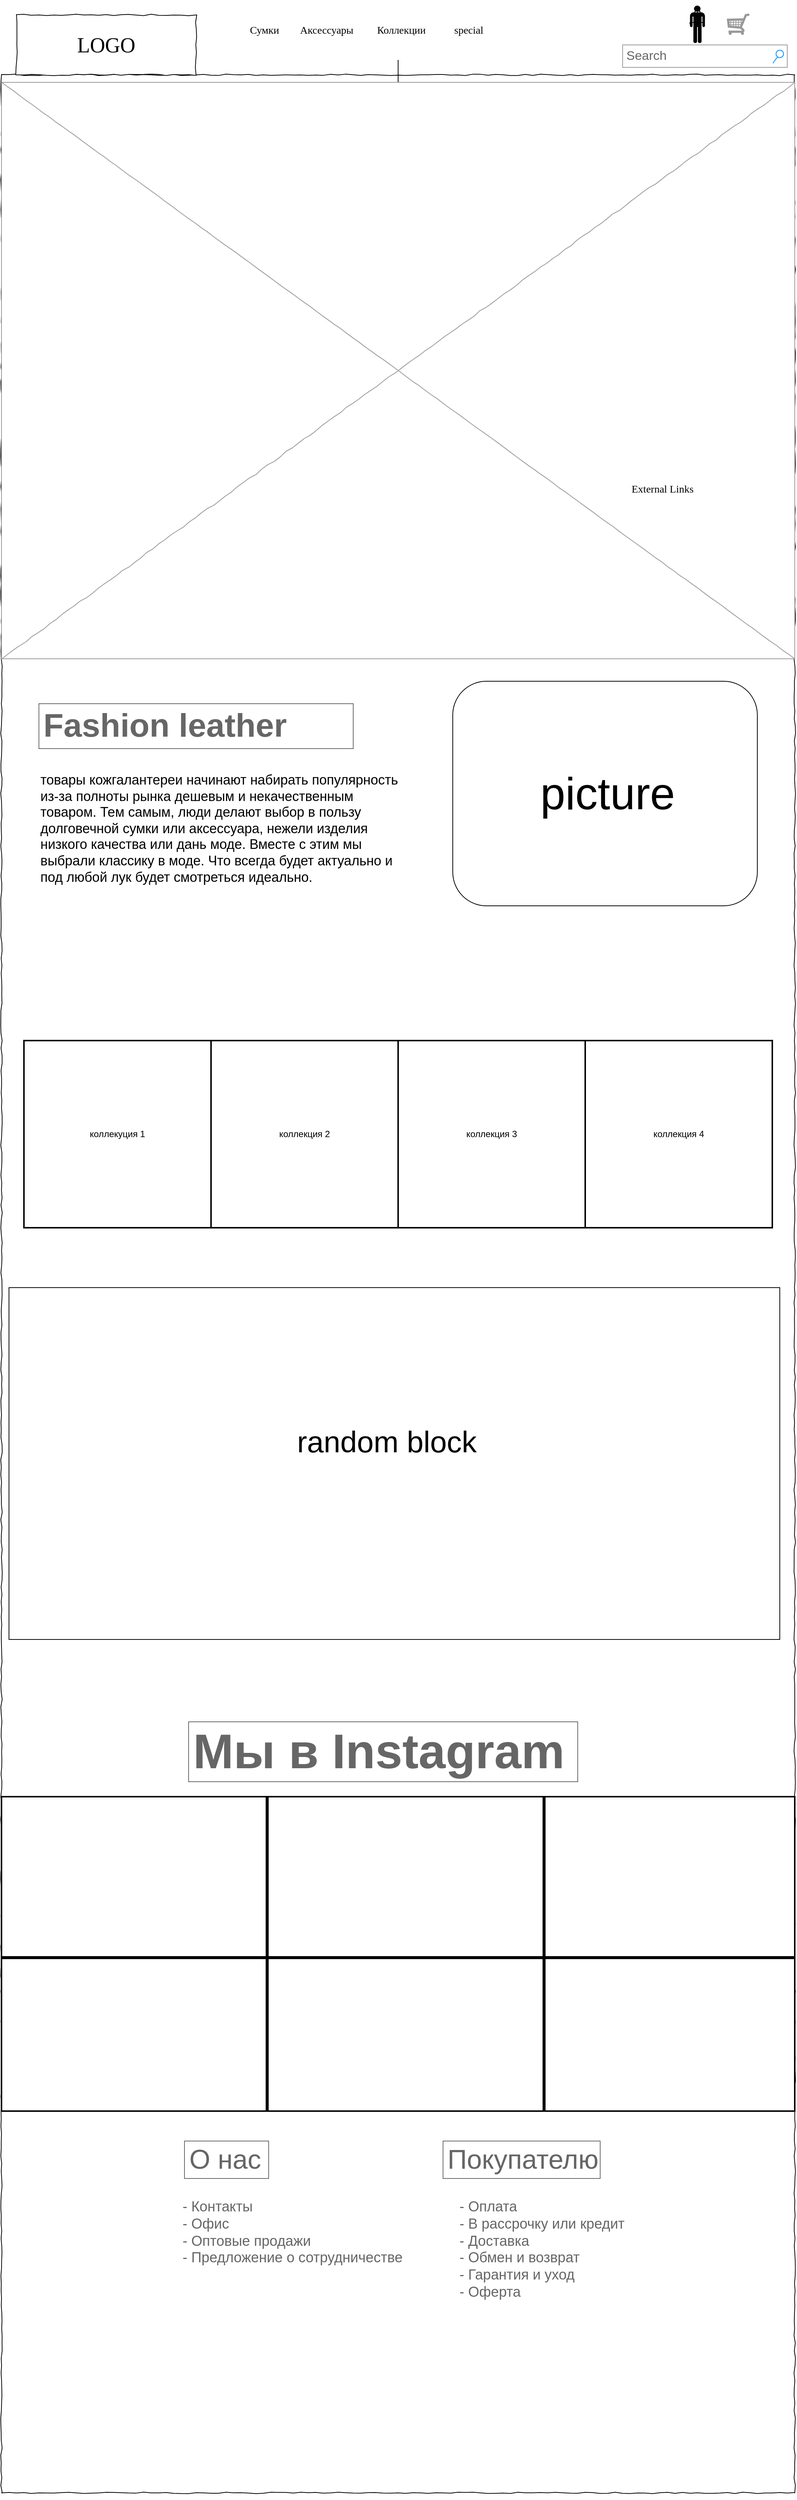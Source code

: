 <mxfile version="14.5.3" type="github">
  <diagram name="Page-1" id="03018318-947c-dd8e-b7a3-06fadd420f32">
    <mxGraphModel dx="1266" dy="664" grid="1" gridSize="10" guides="1" tooltips="1" connect="1" arrows="1" fold="1" page="1" pageScale="1" pageWidth="1100" pageHeight="850" background="#ffffff" math="0" shadow="0">
      <root>
        <mxCell id="0" />
        <mxCell id="1" parent="0" />
        <mxCell id="1RQq8dKr8lVt8F3AqnRl-3" style="edgeStyle=orthogonalEdgeStyle;rounded=0;orthogonalLoop=1;jettySize=auto;html=1;" parent="1" source="677b7b8949515195-1" edge="1">
          <mxGeometry relative="1" as="geometry">
            <mxPoint x="550.0" y="880" as="targetPoint" />
          </mxGeometry>
        </mxCell>
        <mxCell id="1RQq8dKr8lVt8F3AqnRl-10" style="edgeStyle=orthogonalEdgeStyle;rounded=0;orthogonalLoop=1;jettySize=auto;html=1;exitX=0.5;exitY=1;exitDx=0;exitDy=0;" parent="1" source="677b7b8949515195-1" target="677b7b8949515195-1" edge="1">
          <mxGeometry relative="1" as="geometry">
            <mxPoint x="560" y="880" as="targetPoint" />
          </mxGeometry>
        </mxCell>
        <mxCell id="677b7b8949515195-1" value="" style="whiteSpace=wrap;html=1;rounded=0;shadow=0;labelBackgroundColor=none;strokeColor=#000000;strokeWidth=1;fillColor=none;fontFamily=Verdana;fontSize=12;fontColor=#000000;align=center;comic=1;" parent="1" vertex="1">
          <mxGeometry x="20" y="110" width="1060" height="3230" as="geometry" />
        </mxCell>
        <mxCell id="677b7b8949515195-2" value="LOGO" style="whiteSpace=wrap;html=1;rounded=0;shadow=0;labelBackgroundColor=none;strokeWidth=1;fontFamily=Verdana;fontSize=28;align=center;comic=1;" parent="1" vertex="1">
          <mxGeometry x="40" y="30" width="240" height="80" as="geometry" />
        </mxCell>
        <mxCell id="677b7b8949515195-3" value="Search" style="strokeWidth=1;shadow=0;dashed=0;align=center;html=1;shape=mxgraph.mockup.forms.searchBox;strokeColor=#999999;mainText=;strokeColor2=#008cff;fontColor=#666666;fontSize=17;align=left;spacingLeft=3;rounded=0;labelBackgroundColor=none;comic=1;" parent="1" vertex="1">
          <mxGeometry x="850" y="70" width="220" height="30" as="geometry" />
        </mxCell>
        <mxCell id="677b7b8949515195-4" value="Сумки" style="text;html=1;points=[];align=left;verticalAlign=top;spacingTop=-4;fontSize=14;fontFamily=Verdana" parent="1" vertex="1">
          <mxGeometry x="350" y="40" width="60" height="20" as="geometry" />
        </mxCell>
        <mxCell id="677b7b8949515195-5" value="Аксессуары" style="text;html=1;points=[];align=left;verticalAlign=top;spacingTop=-4;fontSize=14;fontFamily=Verdana" parent="1" vertex="1">
          <mxGeometry x="417" y="40" width="60" height="20" as="geometry" />
        </mxCell>
        <mxCell id="677b7b8949515195-6" value="Коллекции" style="text;html=1;points=[];align=left;verticalAlign=top;spacingTop=-4;fontSize=14;fontFamily=Verdana" parent="1" vertex="1">
          <mxGeometry x="520" y="40" width="60" height="20" as="geometry" />
        </mxCell>
        <mxCell id="677b7b8949515195-7" value="special" style="text;html=1;points=[];align=left;verticalAlign=top;spacingTop=-4;fontSize=14;fontFamily=Verdana" parent="1" vertex="1">
          <mxGeometry x="623" y="40" width="60" height="20" as="geometry" />
        </mxCell>
        <mxCell id="677b7b8949515195-9" value="" style="line;strokeWidth=1;html=1;rounded=0;shadow=0;labelBackgroundColor=none;fillColor=none;fontFamily=Verdana;fontSize=14;fontColor=#000000;align=center;comic=1;" parent="1" vertex="1">
          <mxGeometry x="20" y="140" width="1060" height="10" as="geometry" />
        </mxCell>
        <mxCell id="677b7b8949515195-16" value="" style="verticalLabelPosition=bottom;shadow=0;dashed=0;align=center;html=1;verticalAlign=top;strokeWidth=1;shape=mxgraph.mockup.graphics.simpleIcon;strokeColor=#999999;rounded=0;labelBackgroundColor=none;fontFamily=Verdana;fontSize=14;fontColor=#000000;comic=1;" parent="1" vertex="1">
          <mxGeometry x="20" y="120" width="1060" height="770" as="geometry" />
        </mxCell>
        <mxCell id="677b7b8949515195-42" value="External Links" style="text;html=1;points=[];align=left;verticalAlign=top;spacingTop=-4;fontSize=14;fontFamily=Verdana" parent="1" vertex="1">
          <mxGeometry x="860" y="653" width="170" height="20" as="geometry" />
        </mxCell>
        <mxCell id="1RQq8dKr8lVt8F3AqnRl-1" value="" style="verticalLabelPosition=bottom;shadow=0;dashed=0;align=center;html=1;verticalAlign=top;strokeWidth=2;shape=mxgraph.mockup.misc.shoppingCart;strokeColor=#999999;perimeterSpacing=1;" parent="1" vertex="1">
          <mxGeometry x="990" y="28.75" width="30" height="27.5" as="geometry" />
        </mxCell>
        <mxCell id="1RQq8dKr8lVt8F3AqnRl-2" value="" style="shape=mxgraph.signs.people.man_1;html=1;pointerEvents=1;fillColor=#000000;strokeColor=none;verticalLabelPosition=bottom;verticalAlign=top;align=center;" parent="1" vertex="1">
          <mxGeometry x="940" y="17.5" width="20" height="50" as="geometry" />
        </mxCell>
        <mxCell id="1RQq8dKr8lVt8F3AqnRl-4" value="коллекуция 1" style="whiteSpace=wrap;html=1;aspect=fixed;strokeWidth=2;" parent="1" vertex="1">
          <mxGeometry x="50" y="1400" width="250" height="250" as="geometry" />
        </mxCell>
        <mxCell id="1RQq8dKr8lVt8F3AqnRl-5" value="коллекция 2" style="whiteSpace=wrap;html=1;aspect=fixed;strokeWidth=2;" parent="1" vertex="1">
          <mxGeometry x="300" y="1400" width="250" height="250" as="geometry" />
        </mxCell>
        <mxCell id="1RQq8dKr8lVt8F3AqnRl-6" value="&lt;span&gt;коллекция 3&lt;/span&gt;" style="whiteSpace=wrap;html=1;aspect=fixed;strokeWidth=2;" parent="1" vertex="1">
          <mxGeometry x="550" y="1400" width="250" height="250" as="geometry" />
        </mxCell>
        <mxCell id="1RQq8dKr8lVt8F3AqnRl-9" value="&lt;span&gt;коллекция 4&lt;/span&gt;" style="whiteSpace=wrap;html=1;aspect=fixed;strokeWidth=2;" parent="1" vertex="1">
          <mxGeometry x="800" y="1400" width="250" height="250" as="geometry" />
        </mxCell>
        <mxCell id="1RQq8dKr8lVt8F3AqnRl-11" value="&lt;h2&gt;&lt;font style=&quot;font-size: 65px&quot;&gt;Мы в Instagram&lt;/font&gt;&lt;/h2&gt;" style="strokeWidth=1;shadow=0;dashed=0;align=center;html=1;shape=mxgraph.mockup.text.textBox;fontColor=#666666;align=left;fontSize=17;spacingLeft=4;spacingTop=-3;strokeColor=#666666;mainText=" parent="1" vertex="1">
          <mxGeometry x="270" y="2310" width="520" height="80" as="geometry" />
        </mxCell>
        <mxCell id="1RQq8dKr8lVt8F3AqnRl-12" value="" style="rounded=0;whiteSpace=wrap;html=1;strokeWidth=2;" parent="1" vertex="1">
          <mxGeometry x="20" y="2410" width="1060" height="420" as="geometry" />
        </mxCell>
        <mxCell id="1RQq8dKr8lVt8F3AqnRl-13" value="" style="line;strokeWidth=4;direction=south;html=1;perimeter=backbonePerimeter;points=[];outlineConnect=0;" parent="1" vertex="1">
          <mxGeometry x="370" y="2410" width="10" height="420" as="geometry" />
        </mxCell>
        <mxCell id="1RQq8dKr8lVt8F3AqnRl-14" value="" style="line;strokeWidth=4;direction=south;html=1;perimeter=backbonePerimeter;points=[];outlineConnect=0;" parent="1" vertex="1">
          <mxGeometry x="740" y="2410" width="10" height="420" as="geometry" />
        </mxCell>
        <mxCell id="1RQq8dKr8lVt8F3AqnRl-15" value="" style="line;strokeWidth=4;html=1;perimeter=backbonePerimeter;points=[];outlineConnect=0;" parent="1" vertex="1">
          <mxGeometry x="20" y="2620" width="1060" height="10" as="geometry" />
        </mxCell>
        <mxCell id="1RQq8dKr8lVt8F3AqnRl-16" value="&lt;font style=&quot;font-size: 36px&quot;&gt;О нас&lt;/font&gt;" style="strokeWidth=1;shadow=0;dashed=0;align=center;html=1;shape=mxgraph.mockup.text.textBox;fontColor=#666666;align=left;fontSize=17;spacingLeft=4;spacingTop=-3;strokeColor=#666666;mainText=" parent="1" vertex="1">
          <mxGeometry x="264.5" y="2870" width="112.5" height="50" as="geometry" />
        </mxCell>
        <mxCell id="1RQq8dKr8lVt8F3AqnRl-18" value="&lt;font style=&quot;font-size: 36px&quot;&gt;Покупателю&lt;/font&gt;" style="strokeWidth=1;shadow=0;dashed=0;align=center;html=1;shape=mxgraph.mockup.text.textBox;fontColor=#666666;align=left;fontSize=17;spacingLeft=4;spacingTop=-3;strokeColor=#666666;mainText=" parent="1" vertex="1">
          <mxGeometry x="610" y="2870" width="210" height="50" as="geometry" />
        </mxCell>
        <mxCell id="1RQq8dKr8lVt8F3AqnRl-19" value="- Оплата&lt;br style=&quot;font-size: 19px;&quot;&gt;- В рассрочку или кредит&lt;br style=&quot;font-size: 19px;&quot;&gt;- Доставка&lt;br style=&quot;font-size: 19px;&quot;&gt;- Обмен и возврат&lt;br style=&quot;font-size: 19px;&quot;&gt;- Гарантия и уход&lt;br style=&quot;font-size: 19px;&quot;&gt;- Оферта" style="strokeWidth=1;shadow=0;dashed=0;align=center;html=1;shape=mxgraph.mockup.text.bulletedList;textColor=#666666;mainText=,,,,;textSize=17;bulletStyle=none;strokeColor=none;fillColor=none;align=left;verticalAlign=top;fontSize=19;fontColor=#666666;" parent="1" vertex="1">
          <mxGeometry x="630" y="2940" width="150" height="135" as="geometry" />
        </mxCell>
        <mxCell id="1RQq8dKr8lVt8F3AqnRl-20" value="- Контакты&lt;br style=&quot;font-size: 19px;&quot;&gt;- Офис&lt;br style=&quot;font-size: 19px;&quot;&gt;- Оптовые продажи&lt;br style=&quot;font-size: 19px;&quot;&gt;- Предложение о сотрудничестве&lt;br style=&quot;font-size: 19px;&quot;&gt;" style="strokeWidth=1;shadow=0;dashed=0;align=center;html=1;shape=mxgraph.mockup.text.bulletedList;textColor=#666666;mainText=,,,,;textSize=17;bulletStyle=none;strokeColor=none;fillColor=none;align=left;verticalAlign=top;fontSize=19;fontColor=#666666;" parent="1" vertex="1">
          <mxGeometry x="260" y="2940" width="150" height="135" as="geometry" />
        </mxCell>
        <mxCell id="1RQq8dKr8lVt8F3AqnRl-21" style="edgeStyle=orthogonalEdgeStyle;rounded=0;orthogonalLoop=1;jettySize=auto;html=1;exitX=0;exitY=0.5;exitDx=0;exitDy=0;exitPerimeter=0;entryX=0.5;entryY=0;entryDx=0;entryDy=0;entryPerimeter=0;fontSize=19;" parent="1" source="1RQq8dKr8lVt8F3AqnRl-2" target="1RQq8dKr8lVt8F3AqnRl-2" edge="1">
          <mxGeometry relative="1" as="geometry">
            <Array as="points">
              <mxPoint x="960" y="40" />
              <mxPoint x="970" y="40" />
            </Array>
          </mxGeometry>
        </mxCell>
        <mxCell id="8ttZ3Km1a80U-DUTEjla-3" value="&lt;h3&gt;&lt;font style=&quot;font-size: 44px&quot;&gt;Fashion leather&lt;/font&gt;&lt;/h3&gt;" style="strokeWidth=1;shadow=0;dashed=0;align=center;html=1;shape=mxgraph.mockup.text.textBox;fontColor=#666666;align=left;fontSize=17;spacingLeft=4;spacingTop=-3;strokeColor=#666666;mainText=" vertex="1" parent="1">
          <mxGeometry x="70" y="950" width="420" height="60" as="geometry" />
        </mxCell>
        <mxCell id="8ttZ3Km1a80U-DUTEjla-4" value="&lt;span style=&quot;font-size: 18px&quot;&gt;товары кожгалантереи начинают набирать популярность из-за полноты рынка дешевым и некачественным товаром. Тем самым, люди делают выбор в пользу долговечной сумки или аксессуара, нежели изделия низкого качества или дань моде. Вместе с этим мы выбрали классику в моде. Что всегда будет актуально и под любой лук будет смотреться идеально.&lt;/span&gt;" style="text;spacingTop=-5;whiteSpace=wrap;html=1;align=left;fontSize=12;fontFamily=Helvetica;fillColor=none;strokeColor=none;" vertex="1" parent="1">
          <mxGeometry x="70" y="1040" width="490" height="200" as="geometry" />
        </mxCell>
        <mxCell id="8ttZ3Km1a80U-DUTEjla-5" value="" style="rounded=1;whiteSpace=wrap;html=1;" vertex="1" parent="1">
          <mxGeometry x="623" y="920" width="407" height="300" as="geometry" />
        </mxCell>
        <mxCell id="8ttZ3Km1a80U-DUTEjla-6" value="&lt;font style=&quot;font-size: 60px&quot;&gt;picture&lt;/font&gt;" style="text;html=1;strokeColor=none;fillColor=none;align=center;verticalAlign=middle;whiteSpace=wrap;rounded=0;" vertex="1" parent="1">
          <mxGeometry x="700" y="1040" width="260" height="60" as="geometry" />
        </mxCell>
        <mxCell id="8ttZ3Km1a80U-DUTEjla-8" value="" style="rounded=0;whiteSpace=wrap;html=1;" vertex="1" parent="1">
          <mxGeometry x="30" y="1730" width="1030" height="470" as="geometry" />
        </mxCell>
        <mxCell id="8ttZ3Km1a80U-DUTEjla-9" value="&lt;font style=&quot;font-size: 40px&quot;&gt;random block&lt;/font&gt;" style="text;html=1;strokeColor=none;fillColor=none;align=center;verticalAlign=middle;whiteSpace=wrap;rounded=0;" vertex="1" parent="1">
          <mxGeometry x="220" y="1850" width="630" height="170" as="geometry" />
        </mxCell>
      </root>
    </mxGraphModel>
  </diagram>
</mxfile>
